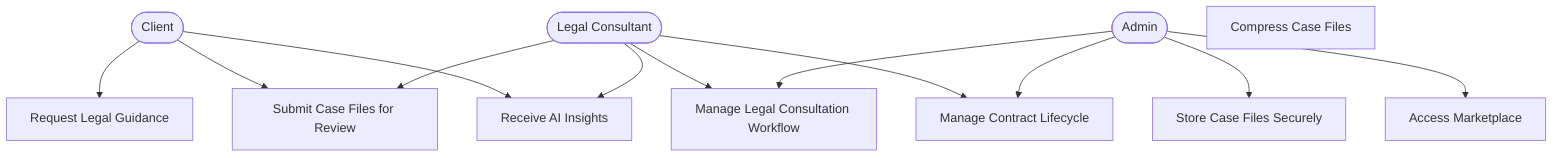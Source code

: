graph TD
    Client([Client])
    LegalConsultant([Legal Consultant])
    Admin([Admin])
    
    UC1[Request Legal Guidance]
    UC2[Submit Case Files for Review]
    UC3[Receive AI Insights]
    UC4[Compress Case Files]
    UC5[Store Case Files Securely]
    UC6[Manage Legal Consultation Workflow]
    UC7[Manage Contract Lifecycle]
    UC8[Access Marketplace]
    
    Client --> UC1
    Client --> UC2
    Client --> UC3
    
    LegalConsultant --> UC2
    LegalConsultant --> UC3
    LegalConsultant --> UC6
    LegalConsultant --> UC7
    
    Admin --> UC5
    Admin --> UC6
    Admin --> UC7
    Admin --> UC8
